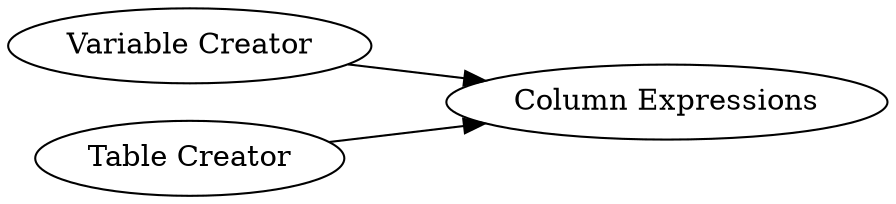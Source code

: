 digraph {
	"-3903837605951906724_2" [label="Column Expressions"]
	"-3903837605951906724_3" [label="Variable Creator"]
	"-3903837605951906724_1" [label="Table Creator"]
	"-3903837605951906724_3" -> "-3903837605951906724_2"
	"-3903837605951906724_1" -> "-3903837605951906724_2"
	rankdir=LR
}

